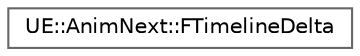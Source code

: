 digraph "Graphical Class Hierarchy"
{
 // INTERACTIVE_SVG=YES
 // LATEX_PDF_SIZE
  bgcolor="transparent";
  edge [fontname=Helvetica,fontsize=10,labelfontname=Helvetica,labelfontsize=10];
  node [fontname=Helvetica,fontsize=10,shape=box,height=0.2,width=0.4];
  rankdir="LR";
  Node0 [id="Node000000",label="UE::AnimNext::FTimelineDelta",height=0.2,width=0.4,color="grey40", fillcolor="white", style="filled",URL="$de/d63/structUE_1_1AnimNext_1_1FTimelineDelta.html",tooltip="Timeline Delta."];
}
